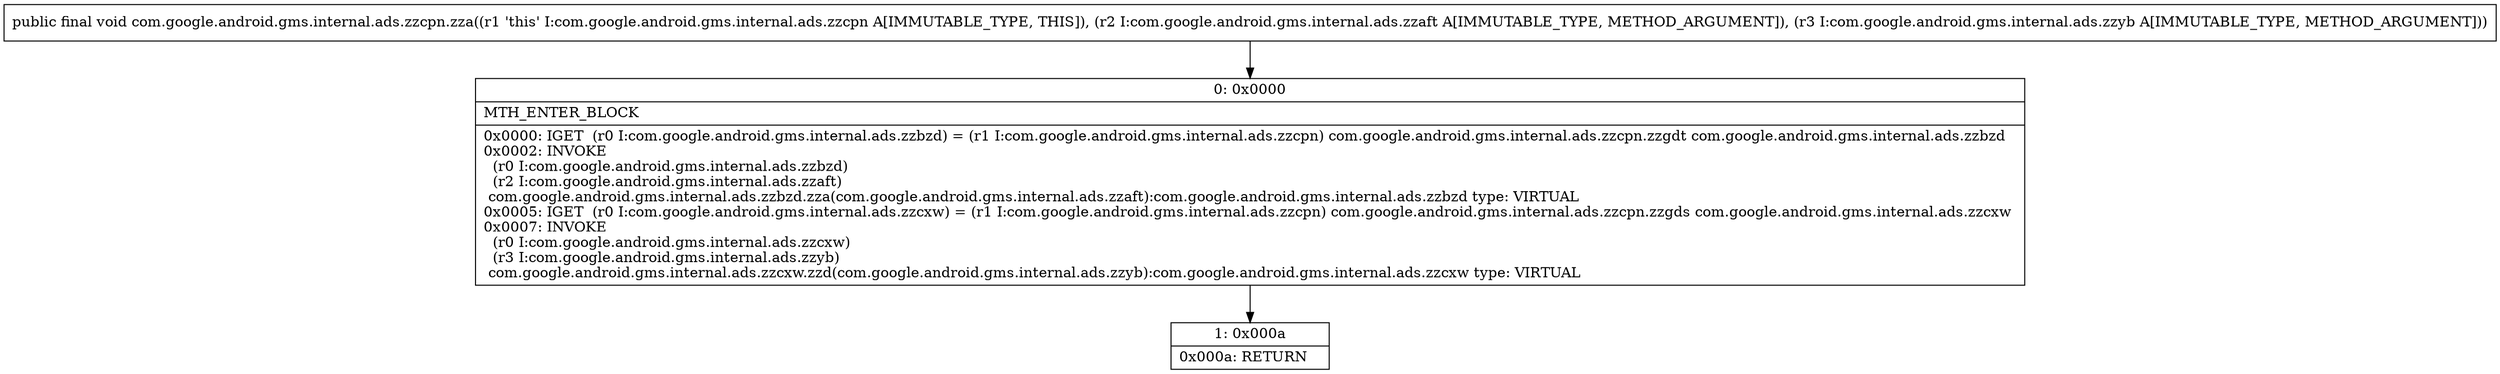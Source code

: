 digraph "CFG forcom.google.android.gms.internal.ads.zzcpn.zza(Lcom\/google\/android\/gms\/internal\/ads\/zzaft;Lcom\/google\/android\/gms\/internal\/ads\/zzyb;)V" {
Node_0 [shape=record,label="{0\:\ 0x0000|MTH_ENTER_BLOCK\l|0x0000: IGET  (r0 I:com.google.android.gms.internal.ads.zzbzd) = (r1 I:com.google.android.gms.internal.ads.zzcpn) com.google.android.gms.internal.ads.zzcpn.zzgdt com.google.android.gms.internal.ads.zzbzd \l0x0002: INVOKE  \l  (r0 I:com.google.android.gms.internal.ads.zzbzd)\l  (r2 I:com.google.android.gms.internal.ads.zzaft)\l com.google.android.gms.internal.ads.zzbzd.zza(com.google.android.gms.internal.ads.zzaft):com.google.android.gms.internal.ads.zzbzd type: VIRTUAL \l0x0005: IGET  (r0 I:com.google.android.gms.internal.ads.zzcxw) = (r1 I:com.google.android.gms.internal.ads.zzcpn) com.google.android.gms.internal.ads.zzcpn.zzgds com.google.android.gms.internal.ads.zzcxw \l0x0007: INVOKE  \l  (r0 I:com.google.android.gms.internal.ads.zzcxw)\l  (r3 I:com.google.android.gms.internal.ads.zzyb)\l com.google.android.gms.internal.ads.zzcxw.zzd(com.google.android.gms.internal.ads.zzyb):com.google.android.gms.internal.ads.zzcxw type: VIRTUAL \l}"];
Node_1 [shape=record,label="{1\:\ 0x000a|0x000a: RETURN   \l}"];
MethodNode[shape=record,label="{public final void com.google.android.gms.internal.ads.zzcpn.zza((r1 'this' I:com.google.android.gms.internal.ads.zzcpn A[IMMUTABLE_TYPE, THIS]), (r2 I:com.google.android.gms.internal.ads.zzaft A[IMMUTABLE_TYPE, METHOD_ARGUMENT]), (r3 I:com.google.android.gms.internal.ads.zzyb A[IMMUTABLE_TYPE, METHOD_ARGUMENT])) }"];
MethodNode -> Node_0;
Node_0 -> Node_1;
}

